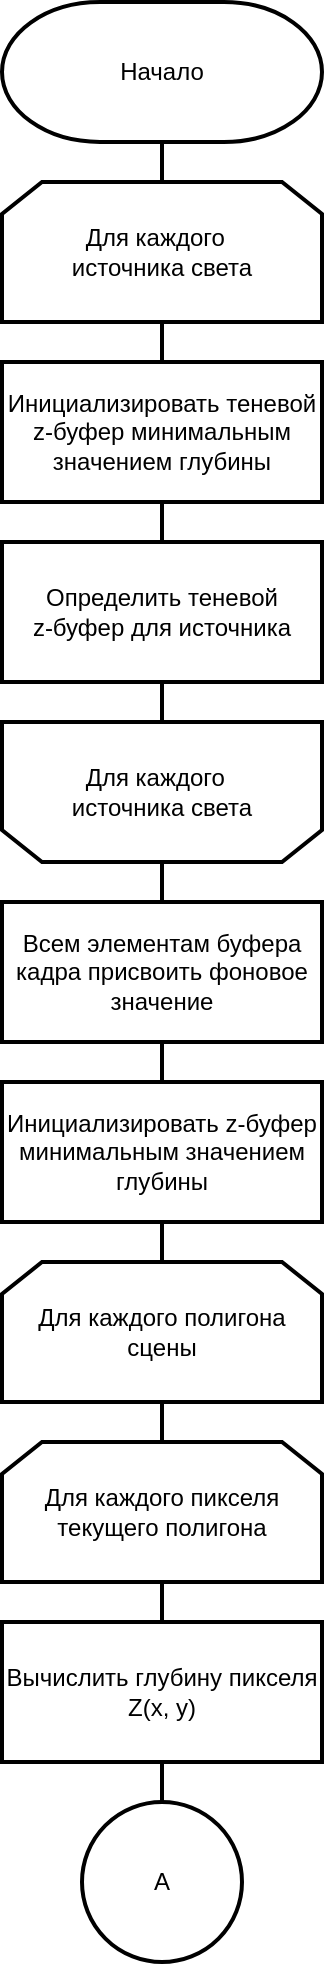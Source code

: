 <mxfile version="22.1.11" type="device" pages="2">
  <diagram name="Страница — 1" id="rppZ9sNPN4LmcjPxHNAx">
    <mxGraphModel dx="2074" dy="1187" grid="1" gridSize="9" guides="1" tooltips="1" connect="1" arrows="1" fold="1" page="1" pageScale="1" pageWidth="827" pageHeight="1169" math="0" shadow="0">
      <root>
        <mxCell id="0" />
        <mxCell id="1" parent="0" />
        <mxCell id="l5iWjwhI8PyjW1mURVCA-53" style="edgeStyle=orthogonalEdgeStyle;rounded=0;orthogonalLoop=1;jettySize=auto;html=1;exitX=0.5;exitY=1;exitDx=0;exitDy=0;exitPerimeter=0;entryX=0.5;entryY=0;entryDx=0;entryDy=0;endArrow=none;endFill=0;strokeWidth=2;" edge="1" parent="1" source="l5iWjwhI8PyjW1mURVCA-51" target="l5iWjwhI8PyjW1mURVCA-52">
          <mxGeometry relative="1" as="geometry" />
        </mxCell>
        <mxCell id="l5iWjwhI8PyjW1mURVCA-51" value="Начало" style="strokeWidth=2;html=1;shape=mxgraph.flowchart.terminator;whiteSpace=wrap;" vertex="1" parent="1">
          <mxGeometry x="468" y="72" width="160" height="70" as="geometry" />
        </mxCell>
        <mxCell id="l5iWjwhI8PyjW1mURVCA-58" style="edgeStyle=orthogonalEdgeStyle;rounded=0;orthogonalLoop=1;jettySize=auto;html=1;exitX=0.5;exitY=1;exitDx=0;exitDy=0;entryX=0.5;entryY=0;entryDx=0;entryDy=0;endArrow=none;endFill=0;strokeWidth=2;" edge="1" parent="1" source="l5iWjwhI8PyjW1mURVCA-52" target="l5iWjwhI8PyjW1mURVCA-55">
          <mxGeometry relative="1" as="geometry" />
        </mxCell>
        <mxCell id="l5iWjwhI8PyjW1mURVCA-52" value="Для каждого &amp;nbsp;&lt;br&gt;источника света" style="shape=loopLimit;whiteSpace=wrap;html=1;strokeWidth=2;" vertex="1" parent="1">
          <mxGeometry x="468" y="162" width="160" height="70" as="geometry" />
        </mxCell>
        <mxCell id="l5iWjwhI8PyjW1mURVCA-54" style="edgeStyle=orthogonalEdgeStyle;rounded=0;orthogonalLoop=1;jettySize=auto;html=1;exitX=0.5;exitY=1;exitDx=0;exitDy=0;entryX=0.5;entryY=0;entryDx=0;entryDy=0;endArrow=none;endFill=0;strokeWidth=2;" edge="1" parent="1" source="l5iWjwhI8PyjW1mURVCA-55" target="l5iWjwhI8PyjW1mURVCA-57">
          <mxGeometry relative="1" as="geometry" />
        </mxCell>
        <mxCell id="l5iWjwhI8PyjW1mURVCA-55" value="Инициализировать теневой z-буфер минимальным значением глубины" style="rounded=0;whiteSpace=wrap;html=1;strokeWidth=2;" vertex="1" parent="1">
          <mxGeometry x="468" y="252" width="160" height="70" as="geometry" />
        </mxCell>
        <mxCell id="l5iWjwhI8PyjW1mURVCA-56" style="edgeStyle=orthogonalEdgeStyle;rounded=0;orthogonalLoop=1;jettySize=auto;html=1;exitX=0.5;exitY=1;exitDx=0;exitDy=0;entryX=0.5;entryY=0;entryDx=0;entryDy=0;strokeWidth=2;endArrow=none;endFill=0;" edge="1" parent="1" source="l5iWjwhI8PyjW1mURVCA-57">
          <mxGeometry relative="1" as="geometry">
            <mxPoint x="548" y="432" as="targetPoint" />
          </mxGeometry>
        </mxCell>
        <mxCell id="l5iWjwhI8PyjW1mURVCA-57" value="Определить теневой &lt;br&gt;z-буфер для источника" style="rounded=0;whiteSpace=wrap;html=1;strokeWidth=2;" vertex="1" parent="1">
          <mxGeometry x="468" y="342" width="160" height="70" as="geometry" />
        </mxCell>
        <mxCell id="l5iWjwhI8PyjW1mURVCA-72" style="edgeStyle=orthogonalEdgeStyle;rounded=0;orthogonalLoop=1;jettySize=auto;html=1;exitX=0.5;exitY=0;exitDx=0;exitDy=0;endArrow=none;endFill=0;strokeWidth=2;" edge="1" parent="1" source="l5iWjwhI8PyjW1mURVCA-59" target="l5iWjwhI8PyjW1mURVCA-63">
          <mxGeometry relative="1" as="geometry" />
        </mxCell>
        <mxCell id="l5iWjwhI8PyjW1mURVCA-59" value="Для каждого &amp;nbsp;&lt;br&gt;источника света" style="shape=loopLimit;whiteSpace=wrap;html=1;strokeWidth=2;direction=west;" vertex="1" parent="1">
          <mxGeometry x="468" y="432" width="160" height="70" as="geometry" />
        </mxCell>
        <mxCell id="l5iWjwhI8PyjW1mURVCA-62" style="edgeStyle=orthogonalEdgeStyle;rounded=0;orthogonalLoop=1;jettySize=auto;html=1;exitX=0.5;exitY=1;exitDx=0;exitDy=0;entryX=0.5;entryY=0;entryDx=0;entryDy=0;endArrow=none;endFill=0;strokeWidth=2;" edge="1" parent="1" source="l5iWjwhI8PyjW1mURVCA-63" target="l5iWjwhI8PyjW1mURVCA-65">
          <mxGeometry relative="1" as="geometry" />
        </mxCell>
        <mxCell id="l5iWjwhI8PyjW1mURVCA-63" value="Всем элементам буфера кадра присвоить фоновое значение" style="rounded=0;whiteSpace=wrap;html=1;strokeWidth=2;" vertex="1" parent="1">
          <mxGeometry x="468" y="522" width="160" height="70" as="geometry" />
        </mxCell>
        <mxCell id="l5iWjwhI8PyjW1mURVCA-64" style="edgeStyle=orthogonalEdgeStyle;rounded=0;orthogonalLoop=1;jettySize=auto;html=1;exitX=0.5;exitY=1;exitDx=0;exitDy=0;entryX=0.5;entryY=0;entryDx=0;entryDy=0;strokeWidth=2;endArrow=none;endFill=0;" edge="1" parent="1" source="l5iWjwhI8PyjW1mURVCA-65" target="l5iWjwhI8PyjW1mURVCA-67">
          <mxGeometry relative="1" as="geometry" />
        </mxCell>
        <mxCell id="l5iWjwhI8PyjW1mURVCA-65" value="Инициализировать z-буфер минимальным значением глубины" style="rounded=0;whiteSpace=wrap;html=1;strokeWidth=2;" vertex="1" parent="1">
          <mxGeometry x="468" y="612" width="160" height="70" as="geometry" />
        </mxCell>
        <mxCell id="l5iWjwhI8PyjW1mURVCA-66" style="edgeStyle=orthogonalEdgeStyle;rounded=0;orthogonalLoop=1;jettySize=auto;html=1;exitX=0.5;exitY=1;exitDx=0;exitDy=0;entryX=0.5;entryY=0;entryDx=0;entryDy=0;endArrow=none;endFill=0;strokeWidth=2;" edge="1" parent="1" source="l5iWjwhI8PyjW1mURVCA-67" target="l5iWjwhI8PyjW1mURVCA-70">
          <mxGeometry relative="1" as="geometry" />
        </mxCell>
        <mxCell id="l5iWjwhI8PyjW1mURVCA-67" value="Для каждого полигона сцены" style="shape=loopLimit;whiteSpace=wrap;html=1;strokeWidth=2;" vertex="1" parent="1">
          <mxGeometry x="468" y="702" width="160" height="70" as="geometry" />
        </mxCell>
        <mxCell id="l5iWjwhI8PyjW1mURVCA-68" style="edgeStyle=orthogonalEdgeStyle;rounded=0;orthogonalLoop=1;jettySize=auto;html=1;exitX=0.5;exitY=1;exitDx=0;exitDy=0;entryX=0.5;entryY=0;entryDx=0;entryDy=0;endArrow=none;endFill=0;strokeWidth=2;" edge="1" parent="1">
          <mxGeometry relative="1" as="geometry">
            <mxPoint x="548" y="952" as="sourcePoint" />
            <mxPoint x="548" y="972" as="targetPoint" />
          </mxGeometry>
        </mxCell>
        <mxCell id="l5iWjwhI8PyjW1mURVCA-69" style="edgeStyle=orthogonalEdgeStyle;rounded=0;orthogonalLoop=1;jettySize=auto;html=1;exitX=0.5;exitY=1;exitDx=0;exitDy=0;entryX=0.5;entryY=0;entryDx=0;entryDy=0;endArrow=none;endFill=0;strokeWidth=2;" edge="1" parent="1" source="l5iWjwhI8PyjW1mURVCA-70" target="l5iWjwhI8PyjW1mURVCA-71">
          <mxGeometry relative="1" as="geometry" />
        </mxCell>
        <mxCell id="l5iWjwhI8PyjW1mURVCA-70" value="Для каждого пикселя текущего полигона" style="shape=loopLimit;whiteSpace=wrap;html=1;strokeWidth=2;" vertex="1" parent="1">
          <mxGeometry x="468" y="792" width="160" height="70" as="geometry" />
        </mxCell>
        <mxCell id="l5iWjwhI8PyjW1mURVCA-71" value="Вычислить глубину пикселя Z(x, y)" style="rounded=0;whiteSpace=wrap;html=1;strokeWidth=2;" vertex="1" parent="1">
          <mxGeometry x="468" y="882" width="160" height="70" as="geometry" />
        </mxCell>
        <mxCell id="l5iWjwhI8PyjW1mURVCA-73" value="A" style="ellipse;whiteSpace=wrap;html=1;aspect=fixed;strokeWidth=2;" vertex="1" parent="1">
          <mxGeometry x="508" y="972" width="80" height="80" as="geometry" />
        </mxCell>
      </root>
    </mxGraphModel>
  </diagram>
  <diagram id="sTrw-YrmiY72yHKcQT3w" name="Страница — 2">
    <mxGraphModel dx="2074" dy="1187" grid="1" gridSize="9" guides="1" tooltips="1" connect="1" arrows="1" fold="1" page="1" pageScale="1" pageWidth="827" pageHeight="1169" math="0" shadow="0">
      <root>
        <mxCell id="0" />
        <mxCell id="1" parent="0" />
        <mxCell id="A7e3xHaKmD52R60Fq_em-1" style="edgeStyle=orthogonalEdgeStyle;rounded=0;orthogonalLoop=1;jettySize=auto;html=1;exitX=0.5;exitY=1;exitDx=0;exitDy=0;exitPerimeter=0;entryX=0.5;entryY=0;entryDx=0;entryDy=0;endArrow=none;endFill=0;strokeWidth=2;" edge="1" parent="1" source="A7e3xHaKmD52R60Fq_em-2" target="A7e3xHaKmD52R60Fq_em-4">
          <mxGeometry relative="1" as="geometry" />
        </mxCell>
        <mxCell id="A7e3xHaKmD52R60Fq_em-2" value="Начало" style="strokeWidth=2;html=1;shape=mxgraph.flowchart.terminator;whiteSpace=wrap;" vertex="1" parent="1">
          <mxGeometry x="468" y="72" width="160" height="70" as="geometry" />
        </mxCell>
        <mxCell id="A7e3xHaKmD52R60Fq_em-3" style="edgeStyle=orthogonalEdgeStyle;rounded=0;orthogonalLoop=1;jettySize=auto;html=1;exitX=0.5;exitY=1;exitDx=0;exitDy=0;entryX=0.5;entryY=0;entryDx=0;entryDy=0;endArrow=none;endFill=0;strokeWidth=2;" edge="1" parent="1" source="A7e3xHaKmD52R60Fq_em-4" target="A7e3xHaKmD52R60Fq_em-6">
          <mxGeometry relative="1" as="geometry" />
        </mxCell>
        <mxCell id="A7e3xHaKmD52R60Fq_em-4" value="Для каждого &amp;nbsp;&lt;br&gt;источника света" style="shape=loopLimit;whiteSpace=wrap;html=1;strokeWidth=2;" vertex="1" parent="1">
          <mxGeometry x="468" y="162" width="160" height="70" as="geometry" />
        </mxCell>
        <mxCell id="A7e3xHaKmD52R60Fq_em-5" style="edgeStyle=orthogonalEdgeStyle;rounded=0;orthogonalLoop=1;jettySize=auto;html=1;exitX=0.5;exitY=1;exitDx=0;exitDy=0;entryX=0.5;entryY=0;entryDx=0;entryDy=0;endArrow=none;endFill=0;strokeWidth=2;" edge="1" parent="1" source="A7e3xHaKmD52R60Fq_em-6" target="A7e3xHaKmD52R60Fq_em-8">
          <mxGeometry relative="1" as="geometry" />
        </mxCell>
        <mxCell id="A7e3xHaKmD52R60Fq_em-6" value="Инициализировать теневой z-буфер минимальным значением глубины" style="rounded=0;whiteSpace=wrap;html=1;strokeWidth=2;" vertex="1" parent="1">
          <mxGeometry x="468" y="252" width="160" height="70" as="geometry" />
        </mxCell>
        <mxCell id="A7e3xHaKmD52R60Fq_em-7" style="edgeStyle=orthogonalEdgeStyle;rounded=0;orthogonalLoop=1;jettySize=auto;html=1;exitX=0.5;exitY=1;exitDx=0;exitDy=0;entryX=0.5;entryY=0;entryDx=0;entryDy=0;strokeWidth=2;endArrow=none;endFill=0;" edge="1" parent="1" source="A7e3xHaKmD52R60Fq_em-8">
          <mxGeometry relative="1" as="geometry">
            <mxPoint x="548" y="432" as="targetPoint" />
          </mxGeometry>
        </mxCell>
        <mxCell id="A7e3xHaKmD52R60Fq_em-8" value="Определить теневой &lt;br&gt;z-буфер для источника" style="rounded=0;whiteSpace=wrap;html=1;strokeWidth=2;" vertex="1" parent="1">
          <mxGeometry x="468" y="342" width="160" height="70" as="geometry" />
        </mxCell>
        <mxCell id="A7e3xHaKmD52R60Fq_em-9" style="edgeStyle=orthogonalEdgeStyle;rounded=0;orthogonalLoop=1;jettySize=auto;html=1;exitX=0.5;exitY=0;exitDx=0;exitDy=0;endArrow=none;endFill=0;strokeWidth=2;" edge="1" parent="1" source="A7e3xHaKmD52R60Fq_em-10" target="A7e3xHaKmD52R60Fq_em-12">
          <mxGeometry relative="1" as="geometry" />
        </mxCell>
        <mxCell id="A7e3xHaKmD52R60Fq_em-10" value="Для каждого &amp;nbsp;&lt;br&gt;источника света" style="shape=loopLimit;whiteSpace=wrap;html=1;strokeWidth=2;direction=west;" vertex="1" parent="1">
          <mxGeometry x="468" y="432" width="160" height="70" as="geometry" />
        </mxCell>
        <mxCell id="A7e3xHaKmD52R60Fq_em-11" style="edgeStyle=orthogonalEdgeStyle;rounded=0;orthogonalLoop=1;jettySize=auto;html=1;exitX=0.5;exitY=1;exitDx=0;exitDy=0;entryX=0.5;entryY=0;entryDx=0;entryDy=0;endArrow=none;endFill=0;strokeWidth=2;" edge="1" parent="1" source="A7e3xHaKmD52R60Fq_em-12" target="A7e3xHaKmD52R60Fq_em-14">
          <mxGeometry relative="1" as="geometry" />
        </mxCell>
        <mxCell id="A7e3xHaKmD52R60Fq_em-12" value="Всем элементам буфера кадра присвоить фоновое значение" style="rounded=0;whiteSpace=wrap;html=1;strokeWidth=2;" vertex="1" parent="1">
          <mxGeometry x="468" y="522" width="160" height="70" as="geometry" />
        </mxCell>
        <mxCell id="A7e3xHaKmD52R60Fq_em-13" style="edgeStyle=orthogonalEdgeStyle;rounded=0;orthogonalLoop=1;jettySize=auto;html=1;exitX=0.5;exitY=1;exitDx=0;exitDy=0;entryX=0.5;entryY=0;entryDx=0;entryDy=0;strokeWidth=2;endArrow=none;endFill=0;" edge="1" parent="1" source="A7e3xHaKmD52R60Fq_em-14" target="A7e3xHaKmD52R60Fq_em-16">
          <mxGeometry relative="1" as="geometry" />
        </mxCell>
        <mxCell id="A7e3xHaKmD52R60Fq_em-14" value="Инициализировать z-буфер минимальным значением глубины" style="rounded=0;whiteSpace=wrap;html=1;strokeWidth=2;" vertex="1" parent="1">
          <mxGeometry x="468" y="612" width="160" height="70" as="geometry" />
        </mxCell>
        <mxCell id="A7e3xHaKmD52R60Fq_em-15" style="edgeStyle=orthogonalEdgeStyle;rounded=0;orthogonalLoop=1;jettySize=auto;html=1;exitX=0.5;exitY=1;exitDx=0;exitDy=0;entryX=0.5;entryY=0;entryDx=0;entryDy=0;endArrow=none;endFill=0;strokeWidth=2;" edge="1" parent="1" source="A7e3xHaKmD52R60Fq_em-16" target="A7e3xHaKmD52R60Fq_em-19">
          <mxGeometry relative="1" as="geometry" />
        </mxCell>
        <mxCell id="A7e3xHaKmD52R60Fq_em-16" value="Для каждого полигона сцены" style="shape=loopLimit;whiteSpace=wrap;html=1;strokeWidth=2;" vertex="1" parent="1">
          <mxGeometry x="468" y="702" width="160" height="70" as="geometry" />
        </mxCell>
        <mxCell id="A7e3xHaKmD52R60Fq_em-17" style="edgeStyle=orthogonalEdgeStyle;rounded=0;orthogonalLoop=1;jettySize=auto;html=1;exitX=0.5;exitY=1;exitDx=0;exitDy=0;entryX=0.5;entryY=0;entryDx=0;entryDy=0;endArrow=none;endFill=0;strokeWidth=2;" edge="1" parent="1">
          <mxGeometry relative="1" as="geometry">
            <mxPoint x="548" y="952" as="sourcePoint" />
            <mxPoint x="548" y="972" as="targetPoint" />
          </mxGeometry>
        </mxCell>
        <mxCell id="A7e3xHaKmD52R60Fq_em-18" style="edgeStyle=orthogonalEdgeStyle;rounded=0;orthogonalLoop=1;jettySize=auto;html=1;exitX=0.5;exitY=1;exitDx=0;exitDy=0;entryX=0.5;entryY=0;entryDx=0;entryDy=0;endArrow=none;endFill=0;strokeWidth=2;" edge="1" parent="1" source="A7e3xHaKmD52R60Fq_em-19" target="A7e3xHaKmD52R60Fq_em-20">
          <mxGeometry relative="1" as="geometry" />
        </mxCell>
        <mxCell id="A7e3xHaKmD52R60Fq_em-19" value="Для каждого пикселя текущего полигона" style="shape=loopLimit;whiteSpace=wrap;html=1;strokeWidth=2;" vertex="1" parent="1">
          <mxGeometry x="468" y="792" width="160" height="70" as="geometry" />
        </mxCell>
        <mxCell id="A7e3xHaKmD52R60Fq_em-20" value="Вычислить глубину пикселя Z(x, y)" style="rounded=0;whiteSpace=wrap;html=1;strokeWidth=2;" vertex="1" parent="1">
          <mxGeometry x="468" y="882" width="160" height="70" as="geometry" />
        </mxCell>
        <mxCell id="A7e3xHaKmD52R60Fq_em-21" value="A" style="ellipse;whiteSpace=wrap;html=1;aspect=fixed;strokeWidth=2;" vertex="1" parent="1">
          <mxGeometry x="508" y="972" width="80" height="80" as="geometry" />
        </mxCell>
        <mxCell id="A7e3xHaKmD52R60Fq_em-22" value="A" style="ellipse;whiteSpace=wrap;html=1;aspect=fixed;strokeWidth=2;" vertex="1" parent="1">
          <mxGeometry x="864" y="72" width="80" height="80" as="geometry" />
        </mxCell>
        <mxCell id="A7e3xHaKmD52R60Fq_em-23" style="edgeStyle=orthogonalEdgeStyle;rounded=0;orthogonalLoop=1;jettySize=auto;html=1;exitX=0.5;exitY=1;exitDx=0;exitDy=0;entryX=0.5;entryY=0;entryDx=0;entryDy=0;endArrow=none;endFill=0;strokeWidth=2;" edge="1" parent="1" target="A7e3xHaKmD52R60Fq_em-26">
          <mxGeometry relative="1" as="geometry">
            <mxPoint x="907" y="152" as="sourcePoint" />
          </mxGeometry>
        </mxCell>
        <mxCell id="A7e3xHaKmD52R60Fq_em-24" style="edgeStyle=orthogonalEdgeStyle;rounded=0;orthogonalLoop=1;jettySize=auto;html=1;exitX=1;exitY=0.5;exitDx=0;exitDy=0;endArrow=none;endFill=0;strokeWidth=2;" edge="1" parent="1" source="A7e3xHaKmD52R60Fq_em-26">
          <mxGeometry relative="1" as="geometry">
            <mxPoint x="1041" y="272" as="targetPoint" />
            <Array as="points">
              <mxPoint x="1041" y="212" />
            </Array>
          </mxGeometry>
        </mxCell>
        <mxCell id="A7e3xHaKmD52R60Fq_em-25" style="edgeStyle=orthogonalEdgeStyle;rounded=0;orthogonalLoop=1;jettySize=auto;html=1;exitX=0;exitY=0.5;exitDx=0;exitDy=0;entryX=0.5;entryY=1;entryDx=0;entryDy=0;strokeWidth=2;" edge="1" parent="1" source="A7e3xHaKmD52R60Fq_em-26" target="A7e3xHaKmD52R60Fq_em-48">
          <mxGeometry relative="1" as="geometry">
            <Array as="points">
              <mxPoint x="807" y="212" />
              <mxPoint x="807" y="909" />
              <mxPoint x="921" y="909" />
            </Array>
          </mxGeometry>
        </mxCell>
        <mxCell id="A7e3xHaKmD52R60Fq_em-26" value="Z(x, y) &amp;gt; Z&lt;font style=&quot;font-size: 10px;&quot;&gt;buf&lt;/font&gt;(x, y)" style="rhombus;whiteSpace=wrap;html=1;strokeWidth=2;" vertex="1" parent="1">
          <mxGeometry x="827" y="172" width="160" height="80" as="geometry" />
        </mxCell>
        <mxCell id="A7e3xHaKmD52R60Fq_em-27" value="Да" style="text;html=1;align=center;verticalAlign=middle;resizable=0;points=[];autosize=1;strokeColor=none;fillColor=none;" vertex="1" parent="1">
          <mxGeometry x="1001" y="189" width="40" height="30" as="geometry" />
        </mxCell>
        <mxCell id="A7e3xHaKmD52R60Fq_em-28" style="edgeStyle=orthogonalEdgeStyle;rounded=0;orthogonalLoop=1;jettySize=auto;html=1;exitX=0.5;exitY=1;exitDx=0;exitDy=0;entryX=0.5;entryY=0;entryDx=0;entryDy=0;endArrow=none;endFill=0;strokeWidth=2;" edge="1" parent="1" source="A7e3xHaKmD52R60Fq_em-29" target="A7e3xHaKmD52R60Fq_em-34">
          <mxGeometry relative="1" as="geometry" />
        </mxCell>
        <mxCell id="A7e3xHaKmD52R60Fq_em-29" value="Для каждого &amp;nbsp;&lt;br&gt;источника света" style="shape=loopLimit;whiteSpace=wrap;html=1;strokeWidth=2;" vertex="1" parent="1">
          <mxGeometry x="963" y="272" width="160" height="70" as="geometry" />
        </mxCell>
        <mxCell id="A7e3xHaKmD52R60Fq_em-30" style="edgeStyle=orthogonalEdgeStyle;rounded=0;orthogonalLoop=1;jettySize=auto;html=1;exitX=0;exitY=0.5;exitDx=0;exitDy=0;strokeWidth=2;endArrow=none;endFill=0;" edge="1" parent="1" source="A7e3xHaKmD52R60Fq_em-32">
          <mxGeometry relative="1" as="geometry">
            <mxPoint x="935" y="612" as="targetPoint" />
          </mxGeometry>
        </mxCell>
        <mxCell id="A7e3xHaKmD52R60Fq_em-31" style="edgeStyle=orthogonalEdgeStyle;rounded=0;orthogonalLoop=1;jettySize=auto;html=1;exitX=1;exitY=0.5;exitDx=0;exitDy=0;endArrow=none;endFill=0;strokeWidth=2;" edge="1" parent="1" source="A7e3xHaKmD52R60Fq_em-32" target="A7e3xHaKmD52R60Fq_em-37">
          <mxGeometry relative="1" as="geometry" />
        </mxCell>
        <mxCell id="A7e3xHaKmD52R60Fq_em-32" value="Z&lt;font style=&quot;font-size: 10px;&quot;&gt;0&lt;/font&gt;(x&lt;font style=&quot;font-size: 10px;&quot;&gt;0&lt;/font&gt;, y&lt;font style=&quot;font-size: 10px;&quot;&gt;0&lt;/font&gt;) &amp;lt;&amp;nbsp;&lt;br&gt;Z&lt;font style=&quot;font-size: 10px;&quot;&gt;shadow&lt;font style=&quot;font-size: 10px;&quot;&gt;buf&lt;/font&gt;&lt;/font&gt;(x&lt;font style=&quot;font-size: 10px;&quot;&gt;0&lt;/font&gt;, y&lt;font style=&quot;font-size: 10px;&quot;&gt;0&lt;/font&gt;)" style="rhombus;whiteSpace=wrap;html=1;strokeWidth=2;" vertex="1" parent="1">
          <mxGeometry x="963" y="450" width="160" height="80" as="geometry" />
        </mxCell>
        <mxCell id="A7e3xHaKmD52R60Fq_em-33" style="edgeStyle=orthogonalEdgeStyle;rounded=0;orthogonalLoop=1;jettySize=auto;html=1;exitX=0.5;exitY=1;exitDx=0;exitDy=0;entryX=0.5;entryY=0;entryDx=0;entryDy=0;endArrow=none;endFill=0;strokeWidth=2;" edge="1" parent="1" source="A7e3xHaKmD52R60Fq_em-34" target="A7e3xHaKmD52R60Fq_em-32">
          <mxGeometry relative="1" as="geometry" />
        </mxCell>
        <mxCell id="A7e3xHaKmD52R60Fq_em-34" value="Координаты точки преобразовать из вида наблюдателя в вид рассматриваемого источника света" style="rounded=0;whiteSpace=wrap;html=1;strokeWidth=2;" vertex="1" parent="1">
          <mxGeometry x="963" y="362" width="160" height="70" as="geometry" />
        </mxCell>
        <mxCell id="A7e3xHaKmD52R60Fq_em-35" style="edgeStyle=orthogonalEdgeStyle;rounded=0;orthogonalLoop=1;jettySize=auto;html=1;exitX=0.5;exitY=1;exitDx=0;exitDy=0;entryX=0.5;entryY=1;entryDx=0;entryDy=0;strokeWidth=2;" edge="1" parent="1" target="A7e3xHaKmD52R60Fq_em-40">
          <mxGeometry relative="1" as="geometry">
            <mxPoint x="1053" y="747" as="targetPoint" />
            <mxPoint x="935" y="610.0" as="sourcePoint" />
            <Array as="points">
              <mxPoint x="935" y="621" />
              <mxPoint x="1043" y="621" />
            </Array>
          </mxGeometry>
        </mxCell>
        <mxCell id="A7e3xHaKmD52R60Fq_em-36" style="edgeStyle=orthogonalEdgeStyle;rounded=0;orthogonalLoop=1;jettySize=auto;html=1;exitX=0.5;exitY=1;exitDx=0;exitDy=0;entryX=0.5;entryY=1;entryDx=0;entryDy=0;endArrow=none;endFill=0;strokeWidth=2;" edge="1" parent="1" source="A7e3xHaKmD52R60Fq_em-37" target="A7e3xHaKmD52R60Fq_em-40">
          <mxGeometry relative="1" as="geometry">
            <Array as="points">
              <mxPoint x="1151" y="621" />
              <mxPoint x="1043" y="621" />
            </Array>
          </mxGeometry>
        </mxCell>
        <mxCell id="A7e3xHaKmD52R60Fq_em-37" value="Затемнить цвет пикселя" style="rounded=0;whiteSpace=wrap;html=1;strokeWidth=2;" vertex="1" parent="1">
          <mxGeometry x="1071" y="540" width="160" height="70" as="geometry" />
        </mxCell>
        <mxCell id="A7e3xHaKmD52R60Fq_em-38" value="Да" style="text;html=1;align=center;verticalAlign=middle;resizable=0;points=[];autosize=1;strokeColor=none;fillColor=none;" vertex="1" parent="1">
          <mxGeometry x="1116" y="468" width="40" height="30" as="geometry" />
        </mxCell>
        <mxCell id="A7e3xHaKmD52R60Fq_em-39" style="edgeStyle=orthogonalEdgeStyle;rounded=0;orthogonalLoop=1;jettySize=auto;html=1;exitX=0.5;exitY=0;exitDx=0;exitDy=0;entryX=0.5;entryY=0;entryDx=0;entryDy=0;endArrow=none;endFill=0;strokeWidth=2;" edge="1" parent="1" source="A7e3xHaKmD52R60Fq_em-40" target="A7e3xHaKmD52R60Fq_em-42">
          <mxGeometry relative="1" as="geometry" />
        </mxCell>
        <mxCell id="A7e3xHaKmD52R60Fq_em-40" value="Для каждого &amp;nbsp;&lt;br&gt;источника света" style="shape=loopLimit;whiteSpace=wrap;html=1;strokeWidth=2;direction=west;" vertex="1" parent="1">
          <mxGeometry x="963" y="642" width="160" height="70" as="geometry" />
        </mxCell>
        <mxCell id="A7e3xHaKmD52R60Fq_em-41" style="edgeStyle=orthogonalEdgeStyle;rounded=0;orthogonalLoop=1;jettySize=auto;html=1;exitX=0.5;exitY=1;exitDx=0;exitDy=0;endArrow=none;endFill=0;strokeWidth=2;" edge="1" parent="1" source="A7e3xHaKmD52R60Fq_em-42" target="A7e3xHaKmD52R60Fq_em-44">
          <mxGeometry relative="1" as="geometry" />
        </mxCell>
        <mxCell id="A7e3xHaKmD52R60Fq_em-42" value="Z&lt;font style=&quot;border-color: var(--border-color); font-size: 10px;&quot;&gt;buf&lt;/font&gt;(x, y) = Z(x, y)" style="rounded=0;whiteSpace=wrap;html=1;strokeWidth=2;" vertex="1" parent="1">
          <mxGeometry x="963" y="732" width="160" height="70" as="geometry" />
        </mxCell>
        <mxCell id="A7e3xHaKmD52R60Fq_em-43" style="edgeStyle=orthogonalEdgeStyle;rounded=0;orthogonalLoop=1;jettySize=auto;html=1;exitX=0.5;exitY=1;exitDx=0;exitDy=0;endArrow=none;endFill=0;strokeWidth=2;" edge="1" parent="1" source="A7e3xHaKmD52R60Fq_em-44" target="A7e3xHaKmD52R60Fq_em-48">
          <mxGeometry relative="1" as="geometry">
            <Array as="points">
              <mxPoint x="1043" y="909" />
              <mxPoint x="921" y="909" />
            </Array>
          </mxGeometry>
        </mxCell>
        <mxCell id="A7e3xHaKmD52R60Fq_em-44" value="color(x, y) = pixelColor" style="rounded=0;whiteSpace=wrap;html=1;strokeWidth=2;" vertex="1" parent="1">
          <mxGeometry x="963" y="819" width="160" height="70" as="geometry" />
        </mxCell>
        <mxCell id="A7e3xHaKmD52R60Fq_em-45" style="edgeStyle=orthogonalEdgeStyle;rounded=0;orthogonalLoop=1;jettySize=auto;html=1;exitX=0.5;exitY=0;exitDx=0;exitDy=0;endArrow=none;endFill=0;strokeWidth=2;" edge="1" parent="1" source="A7e3xHaKmD52R60Fq_em-46" target="A7e3xHaKmD52R60Fq_em-50">
          <mxGeometry relative="1" as="geometry" />
        </mxCell>
        <mxCell id="A7e3xHaKmD52R60Fq_em-46" value="Для каждого полигона сцены" style="shape=loopLimit;whiteSpace=wrap;html=1;strokeWidth=2;direction=west;" vertex="1" parent="1">
          <mxGeometry x="841" y="1026" width="160" height="70" as="geometry" />
        </mxCell>
        <mxCell id="A7e3xHaKmD52R60Fq_em-47" style="edgeStyle=orthogonalEdgeStyle;rounded=0;orthogonalLoop=1;jettySize=auto;html=1;exitX=0.5;exitY=0;exitDx=0;exitDy=0;entryX=0.5;entryY=1;entryDx=0;entryDy=0;endArrow=none;endFill=0;strokeWidth=2;" edge="1" parent="1" source="A7e3xHaKmD52R60Fq_em-48" target="A7e3xHaKmD52R60Fq_em-46">
          <mxGeometry relative="1" as="geometry" />
        </mxCell>
        <mxCell id="A7e3xHaKmD52R60Fq_em-48" value="Для каждого пикселя текущего полигона" style="shape=loopLimit;whiteSpace=wrap;html=1;strokeWidth=2;direction=west;" vertex="1" parent="1">
          <mxGeometry x="841" y="936" width="160" height="70" as="geometry" />
        </mxCell>
        <mxCell id="A7e3xHaKmD52R60Fq_em-49" style="edgeStyle=orthogonalEdgeStyle;rounded=0;orthogonalLoop=1;jettySize=auto;html=1;exitX=0.5;exitY=1;exitDx=0;exitDy=0;endArrow=none;endFill=0;strokeWidth=2;" edge="1" parent="1" source="A7e3xHaKmD52R60Fq_em-50" target="A7e3xHaKmD52R60Fq_em-51">
          <mxGeometry relative="1" as="geometry" />
        </mxCell>
        <mxCell id="A7e3xHaKmD52R60Fq_em-50" value="Обновить текущее изображение" style="shape=process;whiteSpace=wrap;html=1;backgroundOutline=1;strokeWidth=2;" vertex="1" parent="1">
          <mxGeometry x="841" y="1116" width="160" height="60" as="geometry" />
        </mxCell>
        <mxCell id="A7e3xHaKmD52R60Fq_em-51" value="Начало" style="strokeWidth=2;html=1;shape=mxgraph.flowchart.terminator;whiteSpace=wrap;" vertex="1" parent="1">
          <mxGeometry x="841" y="1196" width="160" height="70" as="geometry" />
        </mxCell>
      </root>
    </mxGraphModel>
  </diagram>
</mxfile>

